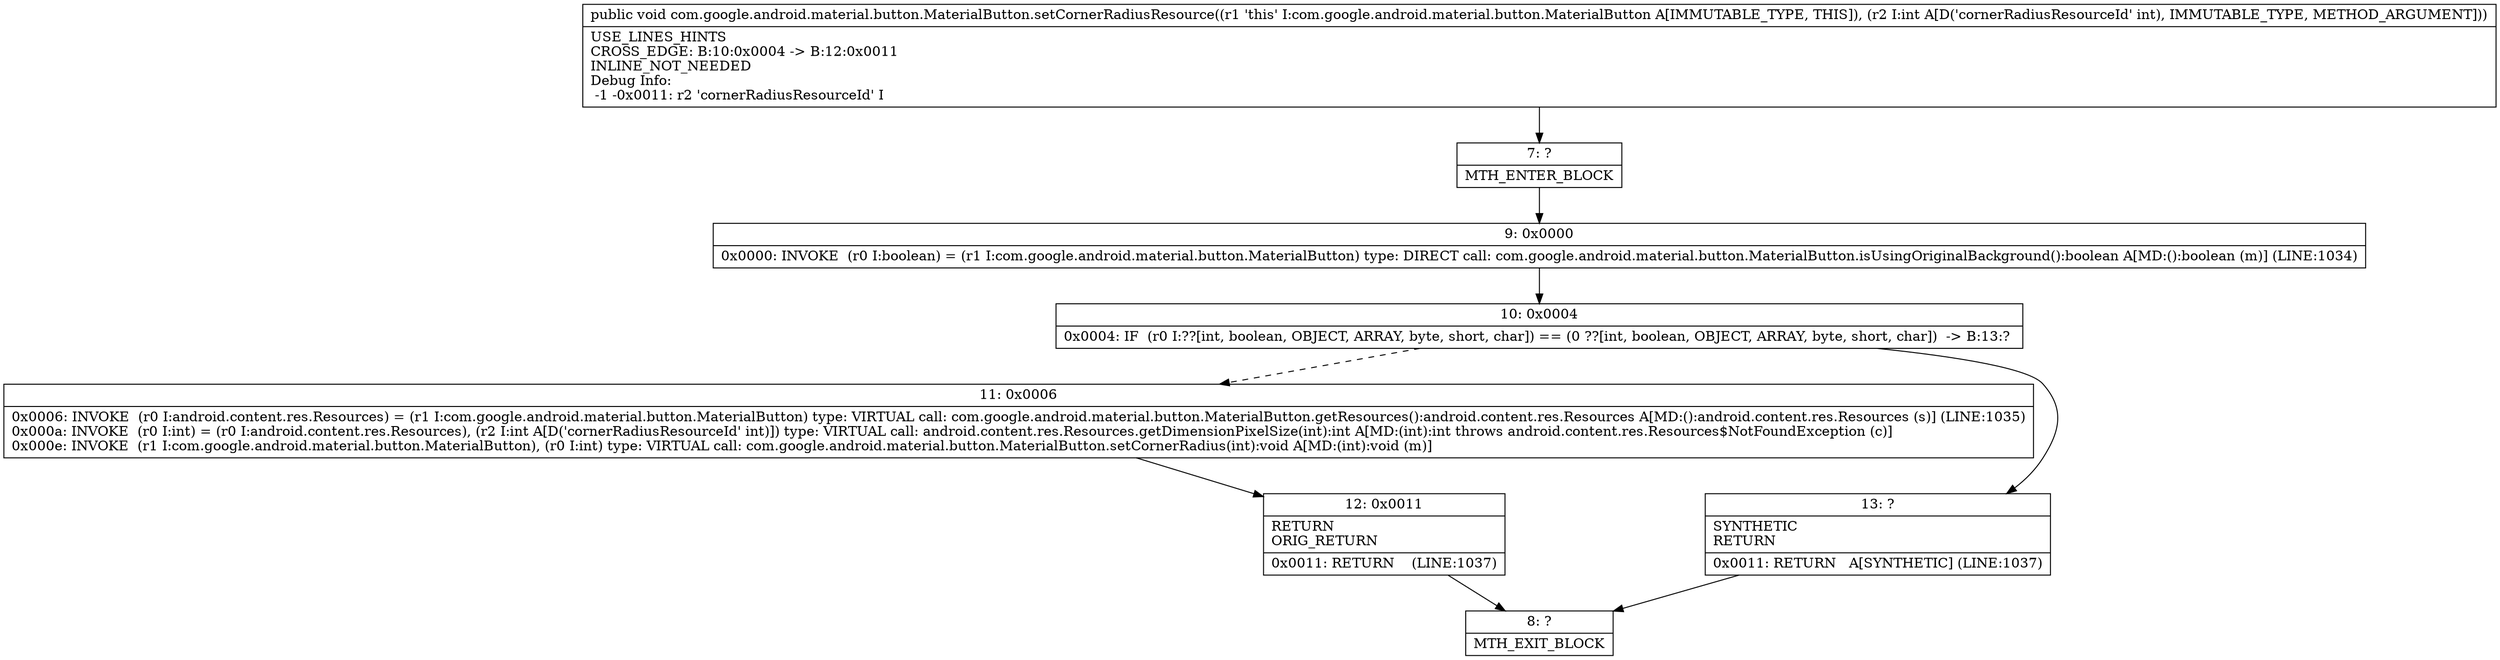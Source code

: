digraph "CFG forcom.google.android.material.button.MaterialButton.setCornerRadiusResource(I)V" {
Node_7 [shape=record,label="{7\:\ ?|MTH_ENTER_BLOCK\l}"];
Node_9 [shape=record,label="{9\:\ 0x0000|0x0000: INVOKE  (r0 I:boolean) = (r1 I:com.google.android.material.button.MaterialButton) type: DIRECT call: com.google.android.material.button.MaterialButton.isUsingOriginalBackground():boolean A[MD:():boolean (m)] (LINE:1034)\l}"];
Node_10 [shape=record,label="{10\:\ 0x0004|0x0004: IF  (r0 I:??[int, boolean, OBJECT, ARRAY, byte, short, char]) == (0 ??[int, boolean, OBJECT, ARRAY, byte, short, char])  \-\> B:13:? \l}"];
Node_11 [shape=record,label="{11\:\ 0x0006|0x0006: INVOKE  (r0 I:android.content.res.Resources) = (r1 I:com.google.android.material.button.MaterialButton) type: VIRTUAL call: com.google.android.material.button.MaterialButton.getResources():android.content.res.Resources A[MD:():android.content.res.Resources (s)] (LINE:1035)\l0x000a: INVOKE  (r0 I:int) = (r0 I:android.content.res.Resources), (r2 I:int A[D('cornerRadiusResourceId' int)]) type: VIRTUAL call: android.content.res.Resources.getDimensionPixelSize(int):int A[MD:(int):int throws android.content.res.Resources$NotFoundException (c)]\l0x000e: INVOKE  (r1 I:com.google.android.material.button.MaterialButton), (r0 I:int) type: VIRTUAL call: com.google.android.material.button.MaterialButton.setCornerRadius(int):void A[MD:(int):void (m)]\l}"];
Node_12 [shape=record,label="{12\:\ 0x0011|RETURN\lORIG_RETURN\l|0x0011: RETURN    (LINE:1037)\l}"];
Node_8 [shape=record,label="{8\:\ ?|MTH_EXIT_BLOCK\l}"];
Node_13 [shape=record,label="{13\:\ ?|SYNTHETIC\lRETURN\l|0x0011: RETURN   A[SYNTHETIC] (LINE:1037)\l}"];
MethodNode[shape=record,label="{public void com.google.android.material.button.MaterialButton.setCornerRadiusResource((r1 'this' I:com.google.android.material.button.MaterialButton A[IMMUTABLE_TYPE, THIS]), (r2 I:int A[D('cornerRadiusResourceId' int), IMMUTABLE_TYPE, METHOD_ARGUMENT]))  | USE_LINES_HINTS\lCROSS_EDGE: B:10:0x0004 \-\> B:12:0x0011\lINLINE_NOT_NEEDED\lDebug Info:\l  \-1 \-0x0011: r2 'cornerRadiusResourceId' I\l}"];
MethodNode -> Node_7;Node_7 -> Node_9;
Node_9 -> Node_10;
Node_10 -> Node_11[style=dashed];
Node_10 -> Node_13;
Node_11 -> Node_12;
Node_12 -> Node_8;
Node_13 -> Node_8;
}


